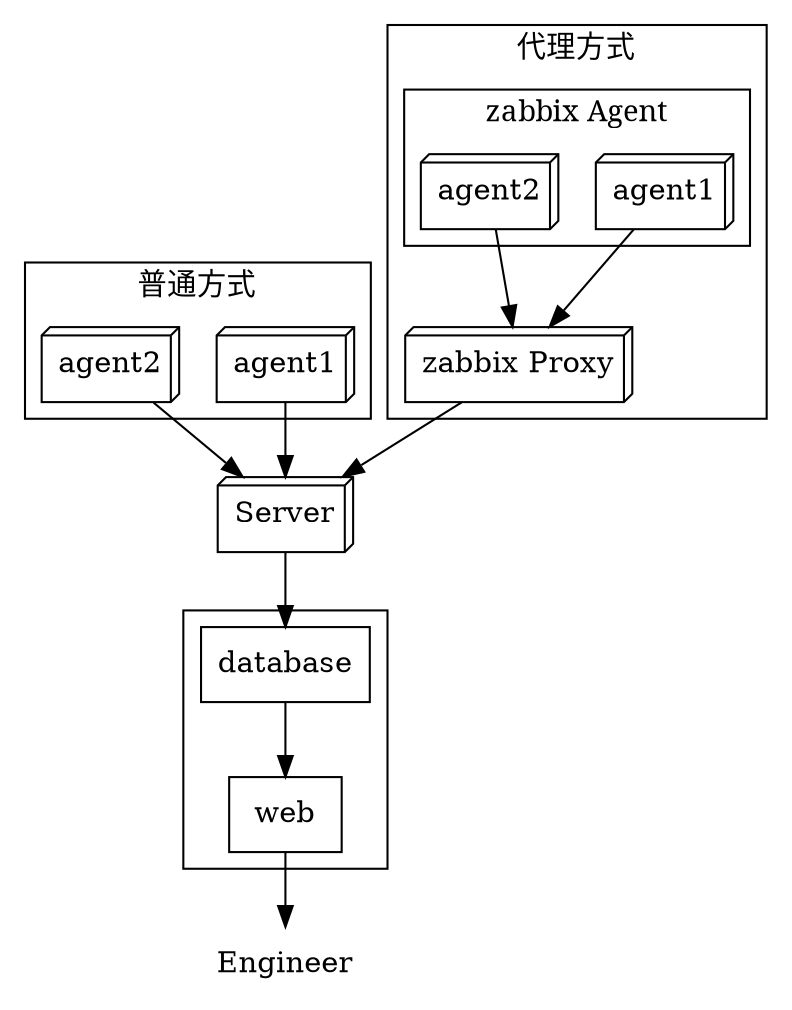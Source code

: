 digraph zabbix {
		fontname = simsun;
		rankdir = TB;
		
		subgraph cluster_genera {
			label = "普通方式";
		
			node [shape="box3d"];
			agent1 [label="agent1"];
			agent2 [label="agent2"];
		}
		
		subgraph cluster_proxy {
			label = "代理方式";
			
			proxy [shape="box3d", label = "zabbix Proxy";];
			
			
			subgraph cluster_agent {
				label = "zabbix Agent";
				node [shape="box3d"];
				agent1_proxy [label="agent1"];
				agent2_proxy [label="agent2"];
			}
			
			{agent1_proxy,agent2_proxy} -> proxy;
			
		}
		
		subgraph cluster_web {
			web [label="web", shape="box"];
			db [label="database", shape="box"];
		}
		
		server [label="Server",shape="box3d"];
		server -> db;
		db -> web;
		
		"Engineer" [shape=plaintext];
		web -> "Engineer";
		
		agent1 -> server;
		agent2 -> server;
		proxy -> server;



		

}